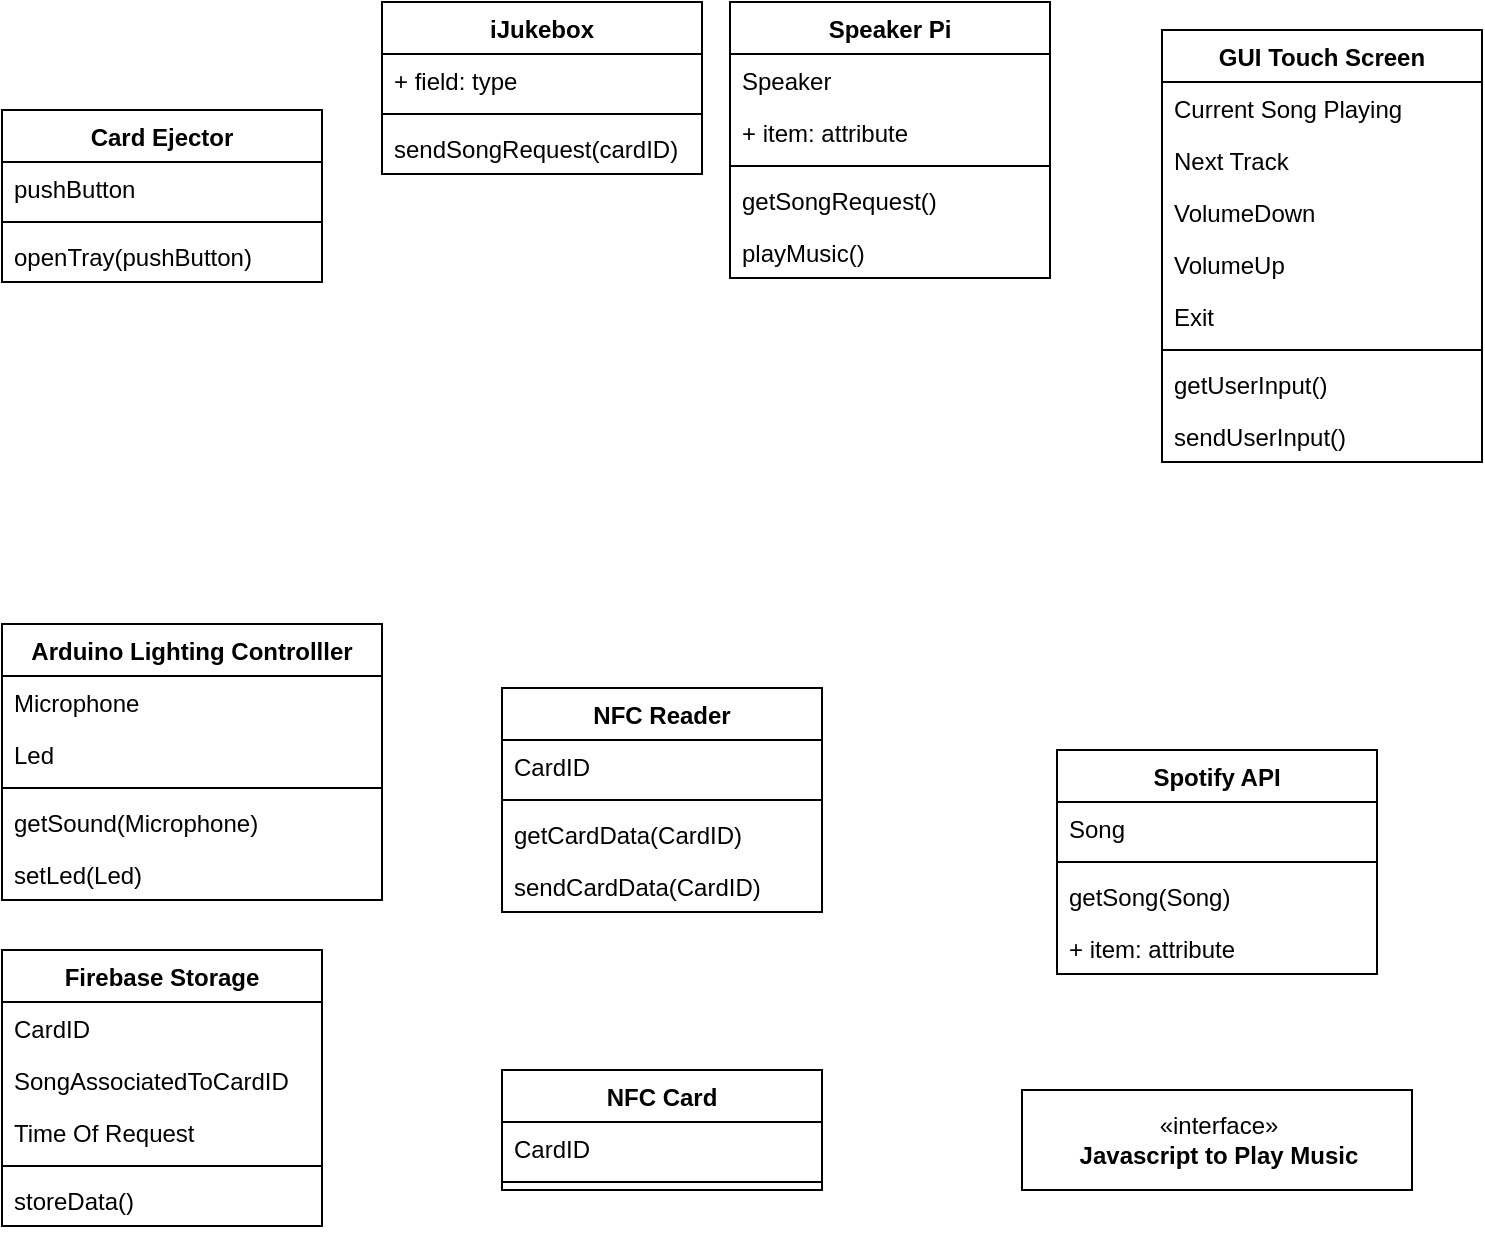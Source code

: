 <mxfile version="16.5.3" type="github">
  <diagram id="C5RBs43oDa-KdzZeNtuy" name="Page-1">
    <mxGraphModel dx="1020" dy="752" grid="1" gridSize="10" guides="1" tooltips="1" connect="1" arrows="1" fold="1" page="1" pageScale="1" pageWidth="827" pageHeight="1169" math="0" shadow="0">
      <root>
        <mxCell id="WIyWlLk6GJQsqaUBKTNV-0" />
        <mxCell id="WIyWlLk6GJQsqaUBKTNV-1" parent="WIyWlLk6GJQsqaUBKTNV-0" />
        <mxCell id="ghwq6gVGDbaOMy1OxIAP-0" value="iJukebox" style="swimlane;fontStyle=1;align=center;verticalAlign=top;childLayout=stackLayout;horizontal=1;startSize=26;horizontalStack=0;resizeParent=1;resizeParentMax=0;resizeLast=0;collapsible=1;marginBottom=0;" vertex="1" parent="WIyWlLk6GJQsqaUBKTNV-1">
          <mxGeometry x="240" y="186" width="160" height="86" as="geometry" />
        </mxCell>
        <mxCell id="ghwq6gVGDbaOMy1OxIAP-1" value="+ field: type" style="text;strokeColor=none;fillColor=none;align=left;verticalAlign=top;spacingLeft=4;spacingRight=4;overflow=hidden;rotatable=0;points=[[0,0.5],[1,0.5]];portConstraint=eastwest;" vertex="1" parent="ghwq6gVGDbaOMy1OxIAP-0">
          <mxGeometry y="26" width="160" height="26" as="geometry" />
        </mxCell>
        <mxCell id="ghwq6gVGDbaOMy1OxIAP-2" value="" style="line;strokeWidth=1;fillColor=none;align=left;verticalAlign=middle;spacingTop=-1;spacingLeft=3;spacingRight=3;rotatable=0;labelPosition=right;points=[];portConstraint=eastwest;" vertex="1" parent="ghwq6gVGDbaOMy1OxIAP-0">
          <mxGeometry y="52" width="160" height="8" as="geometry" />
        </mxCell>
        <mxCell id="ghwq6gVGDbaOMy1OxIAP-3" value="sendSongRequest(cardID)" style="text;strokeColor=none;fillColor=none;align=left;verticalAlign=top;spacingLeft=4;spacingRight=4;overflow=hidden;rotatable=0;points=[[0,0.5],[1,0.5]];portConstraint=eastwest;" vertex="1" parent="ghwq6gVGDbaOMy1OxIAP-0">
          <mxGeometry y="60" width="160" height="26" as="geometry" />
        </mxCell>
        <mxCell id="ghwq6gVGDbaOMy1OxIAP-8" value="Speaker Pi" style="swimlane;fontStyle=1;align=center;verticalAlign=top;childLayout=stackLayout;horizontal=1;startSize=26;horizontalStack=0;resizeParent=1;resizeParentMax=0;resizeLast=0;collapsible=1;marginBottom=0;" vertex="1" parent="WIyWlLk6GJQsqaUBKTNV-1">
          <mxGeometry x="414" y="186" width="160" height="138" as="geometry" />
        </mxCell>
        <mxCell id="ghwq6gVGDbaOMy1OxIAP-9" value="Speaker" style="text;strokeColor=none;fillColor=none;align=left;verticalAlign=top;spacingLeft=4;spacingRight=4;overflow=hidden;rotatable=0;points=[[0,0.5],[1,0.5]];portConstraint=eastwest;" vertex="1" parent="ghwq6gVGDbaOMy1OxIAP-8">
          <mxGeometry y="26" width="160" height="26" as="geometry" />
        </mxCell>
        <mxCell id="ghwq6gVGDbaOMy1OxIAP-49" value="+ item: attribute" style="text;strokeColor=none;fillColor=none;align=left;verticalAlign=top;spacingLeft=4;spacingRight=4;overflow=hidden;rotatable=0;points=[[0,0.5],[1,0.5]];portConstraint=eastwest;" vertex="1" parent="ghwq6gVGDbaOMy1OxIAP-8">
          <mxGeometry y="52" width="160" height="26" as="geometry" />
        </mxCell>
        <mxCell id="ghwq6gVGDbaOMy1OxIAP-10" value="" style="line;strokeWidth=1;fillColor=none;align=left;verticalAlign=middle;spacingTop=-1;spacingLeft=3;spacingRight=3;rotatable=0;labelPosition=right;points=[];portConstraint=eastwest;" vertex="1" parent="ghwq6gVGDbaOMy1OxIAP-8">
          <mxGeometry y="78" width="160" height="8" as="geometry" />
        </mxCell>
        <mxCell id="ghwq6gVGDbaOMy1OxIAP-50" value="getSongRequest()" style="text;strokeColor=none;fillColor=none;align=left;verticalAlign=top;spacingLeft=4;spacingRight=4;overflow=hidden;rotatable=0;points=[[0,0.5],[1,0.5]];portConstraint=eastwest;" vertex="1" parent="ghwq6gVGDbaOMy1OxIAP-8">
          <mxGeometry y="86" width="160" height="26" as="geometry" />
        </mxCell>
        <mxCell id="ghwq6gVGDbaOMy1OxIAP-11" value="playMusic()" style="text;strokeColor=none;fillColor=none;align=left;verticalAlign=top;spacingLeft=4;spacingRight=4;overflow=hidden;rotatable=0;points=[[0,0.5],[1,0.5]];portConstraint=eastwest;" vertex="1" parent="ghwq6gVGDbaOMy1OxIAP-8">
          <mxGeometry y="112" width="160" height="26" as="geometry" />
        </mxCell>
        <mxCell id="ghwq6gVGDbaOMy1OxIAP-12" value="Arduino Lighting Controlller" style="swimlane;fontStyle=1;align=center;verticalAlign=top;childLayout=stackLayout;horizontal=1;startSize=26;horizontalStack=0;resizeParent=1;resizeParentMax=0;resizeLast=0;collapsible=1;marginBottom=0;" vertex="1" parent="WIyWlLk6GJQsqaUBKTNV-1">
          <mxGeometry x="50" y="497" width="190" height="138" as="geometry" />
        </mxCell>
        <mxCell id="ghwq6gVGDbaOMy1OxIAP-13" value="Microphone" style="text;strokeColor=none;fillColor=none;align=left;verticalAlign=top;spacingLeft=4;spacingRight=4;overflow=hidden;rotatable=0;points=[[0,0.5],[1,0.5]];portConstraint=eastwest;" vertex="1" parent="ghwq6gVGDbaOMy1OxIAP-12">
          <mxGeometry y="26" width="190" height="26" as="geometry" />
        </mxCell>
        <mxCell id="ghwq6gVGDbaOMy1OxIAP-34" value="Led" style="text;strokeColor=none;fillColor=none;align=left;verticalAlign=top;spacingLeft=4;spacingRight=4;overflow=hidden;rotatable=0;points=[[0,0.5],[1,0.5]];portConstraint=eastwest;" vertex="1" parent="ghwq6gVGDbaOMy1OxIAP-12">
          <mxGeometry y="52" width="190" height="26" as="geometry" />
        </mxCell>
        <mxCell id="ghwq6gVGDbaOMy1OxIAP-14" value="" style="line;strokeWidth=1;fillColor=none;align=left;verticalAlign=middle;spacingTop=-1;spacingLeft=3;spacingRight=3;rotatable=0;labelPosition=right;points=[];portConstraint=eastwest;" vertex="1" parent="ghwq6gVGDbaOMy1OxIAP-12">
          <mxGeometry y="78" width="190" height="8" as="geometry" />
        </mxCell>
        <mxCell id="ghwq6gVGDbaOMy1OxIAP-15" value="getSound(Microphone)" style="text;strokeColor=none;fillColor=none;align=left;verticalAlign=top;spacingLeft=4;spacingRight=4;overflow=hidden;rotatable=0;points=[[0,0.5],[1,0.5]];portConstraint=eastwest;" vertex="1" parent="ghwq6gVGDbaOMy1OxIAP-12">
          <mxGeometry y="86" width="190" height="26" as="geometry" />
        </mxCell>
        <mxCell id="ghwq6gVGDbaOMy1OxIAP-36" value="setLed(Led)" style="text;strokeColor=none;fillColor=none;align=left;verticalAlign=top;spacingLeft=4;spacingRight=4;overflow=hidden;rotatable=0;points=[[0,0.5],[1,0.5]];portConstraint=eastwest;" vertex="1" parent="ghwq6gVGDbaOMy1OxIAP-12">
          <mxGeometry y="112" width="190" height="26" as="geometry" />
        </mxCell>
        <mxCell id="ghwq6gVGDbaOMy1OxIAP-16" value="Card Ejector" style="swimlane;fontStyle=1;align=center;verticalAlign=top;childLayout=stackLayout;horizontal=1;startSize=26;horizontalStack=0;resizeParent=1;resizeParentMax=0;resizeLast=0;collapsible=1;marginBottom=0;" vertex="1" parent="WIyWlLk6GJQsqaUBKTNV-1">
          <mxGeometry x="50" y="240" width="160" height="86" as="geometry" />
        </mxCell>
        <mxCell id="ghwq6gVGDbaOMy1OxIAP-17" value="pushButton" style="text;strokeColor=none;fillColor=none;align=left;verticalAlign=top;spacingLeft=4;spacingRight=4;overflow=hidden;rotatable=0;points=[[0,0.5],[1,0.5]];portConstraint=eastwest;" vertex="1" parent="ghwq6gVGDbaOMy1OxIAP-16">
          <mxGeometry y="26" width="160" height="26" as="geometry" />
        </mxCell>
        <mxCell id="ghwq6gVGDbaOMy1OxIAP-18" value="" style="line;strokeWidth=1;fillColor=none;align=left;verticalAlign=middle;spacingTop=-1;spacingLeft=3;spacingRight=3;rotatable=0;labelPosition=right;points=[];portConstraint=eastwest;" vertex="1" parent="ghwq6gVGDbaOMy1OxIAP-16">
          <mxGeometry y="52" width="160" height="8" as="geometry" />
        </mxCell>
        <mxCell id="ghwq6gVGDbaOMy1OxIAP-19" value="openTray(pushButton)" style="text;strokeColor=none;fillColor=none;align=left;verticalAlign=top;spacingLeft=4;spacingRight=4;overflow=hidden;rotatable=0;points=[[0,0.5],[1,0.5]];portConstraint=eastwest;" vertex="1" parent="ghwq6gVGDbaOMy1OxIAP-16">
          <mxGeometry y="60" width="160" height="26" as="geometry" />
        </mxCell>
        <mxCell id="ghwq6gVGDbaOMy1OxIAP-20" value="NFC Reader" style="swimlane;fontStyle=1;align=center;verticalAlign=top;childLayout=stackLayout;horizontal=1;startSize=26;horizontalStack=0;resizeParent=1;resizeParentMax=0;resizeLast=0;collapsible=1;marginBottom=0;" vertex="1" parent="WIyWlLk6GJQsqaUBKTNV-1">
          <mxGeometry x="300" y="529" width="160" height="112" as="geometry" />
        </mxCell>
        <mxCell id="ghwq6gVGDbaOMy1OxIAP-37" value="CardID" style="text;strokeColor=none;fillColor=none;align=left;verticalAlign=top;spacingLeft=4;spacingRight=4;overflow=hidden;rotatable=0;points=[[0,0.5],[1,0.5]];portConstraint=eastwest;" vertex="1" parent="ghwq6gVGDbaOMy1OxIAP-20">
          <mxGeometry y="26" width="160" height="26" as="geometry" />
        </mxCell>
        <mxCell id="ghwq6gVGDbaOMy1OxIAP-22" value="" style="line;strokeWidth=1;fillColor=none;align=left;verticalAlign=middle;spacingTop=-1;spacingLeft=3;spacingRight=3;rotatable=0;labelPosition=right;points=[];portConstraint=eastwest;" vertex="1" parent="ghwq6gVGDbaOMy1OxIAP-20">
          <mxGeometry y="52" width="160" height="8" as="geometry" />
        </mxCell>
        <mxCell id="ghwq6gVGDbaOMy1OxIAP-23" value="getCardData(CardID)" style="text;strokeColor=none;fillColor=none;align=left;verticalAlign=top;spacingLeft=4;spacingRight=4;overflow=hidden;rotatable=0;points=[[0,0.5],[1,0.5]];portConstraint=eastwest;" vertex="1" parent="ghwq6gVGDbaOMy1OxIAP-20">
          <mxGeometry y="60" width="160" height="26" as="geometry" />
        </mxCell>
        <mxCell id="ghwq6gVGDbaOMy1OxIAP-35" value="sendCardData(CardID)" style="text;strokeColor=none;fillColor=none;align=left;verticalAlign=top;spacingLeft=4;spacingRight=4;overflow=hidden;rotatable=0;points=[[0,0.5],[1,0.5]];portConstraint=eastwest;" vertex="1" parent="ghwq6gVGDbaOMy1OxIAP-20">
          <mxGeometry y="86" width="160" height="26" as="geometry" />
        </mxCell>
        <mxCell id="ghwq6gVGDbaOMy1OxIAP-24" value="Spotify API" style="swimlane;fontStyle=1;align=center;verticalAlign=top;childLayout=stackLayout;horizontal=1;startSize=26;horizontalStack=0;resizeParent=1;resizeParentMax=0;resizeLast=0;collapsible=1;marginBottom=0;" vertex="1" parent="WIyWlLk6GJQsqaUBKTNV-1">
          <mxGeometry x="577.5" y="560" width="160" height="112" as="geometry" />
        </mxCell>
        <mxCell id="ghwq6gVGDbaOMy1OxIAP-25" value="Song" style="text;strokeColor=none;fillColor=none;align=left;verticalAlign=top;spacingLeft=4;spacingRight=4;overflow=hidden;rotatable=0;points=[[0,0.5],[1,0.5]];portConstraint=eastwest;" vertex="1" parent="ghwq6gVGDbaOMy1OxIAP-24">
          <mxGeometry y="26" width="160" height="26" as="geometry" />
        </mxCell>
        <mxCell id="ghwq6gVGDbaOMy1OxIAP-26" value="" style="line;strokeWidth=1;fillColor=none;align=left;verticalAlign=middle;spacingTop=-1;spacingLeft=3;spacingRight=3;rotatable=0;labelPosition=right;points=[];portConstraint=eastwest;" vertex="1" parent="ghwq6gVGDbaOMy1OxIAP-24">
          <mxGeometry y="52" width="160" height="8" as="geometry" />
        </mxCell>
        <mxCell id="ghwq6gVGDbaOMy1OxIAP-27" value="getSong(Song)" style="text;strokeColor=none;fillColor=none;align=left;verticalAlign=top;spacingLeft=4;spacingRight=4;overflow=hidden;rotatable=0;points=[[0,0.5],[1,0.5]];portConstraint=eastwest;" vertex="1" parent="ghwq6gVGDbaOMy1OxIAP-24">
          <mxGeometry y="60" width="160" height="26" as="geometry" />
        </mxCell>
        <mxCell id="ghwq6gVGDbaOMy1OxIAP-51" value="+ item: attribute" style="text;strokeColor=none;fillColor=none;align=left;verticalAlign=top;spacingLeft=4;spacingRight=4;overflow=hidden;rotatable=0;points=[[0,0.5],[1,0.5]];portConstraint=eastwest;" vertex="1" parent="ghwq6gVGDbaOMy1OxIAP-24">
          <mxGeometry y="86" width="160" height="26" as="geometry" />
        </mxCell>
        <mxCell id="ghwq6gVGDbaOMy1OxIAP-28" value="Firebase Storage" style="swimlane;fontStyle=1;align=center;verticalAlign=top;childLayout=stackLayout;horizontal=1;startSize=26;horizontalStack=0;resizeParent=1;resizeParentMax=0;resizeLast=0;collapsible=1;marginBottom=0;" vertex="1" parent="WIyWlLk6GJQsqaUBKTNV-1">
          <mxGeometry x="50" y="660" width="160" height="138" as="geometry" />
        </mxCell>
        <mxCell id="ghwq6gVGDbaOMy1OxIAP-29" value="CardID" style="text;strokeColor=none;fillColor=none;align=left;verticalAlign=top;spacingLeft=4;spacingRight=4;overflow=hidden;rotatable=0;points=[[0,0.5],[1,0.5]];portConstraint=eastwest;" vertex="1" parent="ghwq6gVGDbaOMy1OxIAP-28">
          <mxGeometry y="26" width="160" height="26" as="geometry" />
        </mxCell>
        <mxCell id="ghwq6gVGDbaOMy1OxIAP-48" value="SongAssociatedToCardID" style="text;strokeColor=none;fillColor=none;align=left;verticalAlign=top;spacingLeft=4;spacingRight=4;overflow=hidden;rotatable=0;points=[[0,0.5],[1,0.5]];portConstraint=eastwest;" vertex="1" parent="ghwq6gVGDbaOMy1OxIAP-28">
          <mxGeometry y="52" width="160" height="26" as="geometry" />
        </mxCell>
        <mxCell id="ghwq6gVGDbaOMy1OxIAP-42" value="Time Of Request" style="text;strokeColor=none;fillColor=none;align=left;verticalAlign=top;spacingLeft=4;spacingRight=4;overflow=hidden;rotatable=0;points=[[0,0.5],[1,0.5]];portConstraint=eastwest;" vertex="1" parent="ghwq6gVGDbaOMy1OxIAP-28">
          <mxGeometry y="78" width="160" height="26" as="geometry" />
        </mxCell>
        <mxCell id="ghwq6gVGDbaOMy1OxIAP-30" value="" style="line;strokeWidth=1;fillColor=none;align=left;verticalAlign=middle;spacingTop=-1;spacingLeft=3;spacingRight=3;rotatable=0;labelPosition=right;points=[];portConstraint=eastwest;" vertex="1" parent="ghwq6gVGDbaOMy1OxIAP-28">
          <mxGeometry y="104" width="160" height="8" as="geometry" />
        </mxCell>
        <mxCell id="ghwq6gVGDbaOMy1OxIAP-43" value="storeData()" style="text;strokeColor=none;fillColor=none;align=left;verticalAlign=top;spacingLeft=4;spacingRight=4;overflow=hidden;rotatable=0;points=[[0,0.5],[1,0.5]];portConstraint=eastwest;" vertex="1" parent="ghwq6gVGDbaOMy1OxIAP-28">
          <mxGeometry y="112" width="160" height="26" as="geometry" />
        </mxCell>
        <mxCell id="ghwq6gVGDbaOMy1OxIAP-32" value="«interface»&lt;br&gt;&lt;b&gt;Javascript to Play Music&lt;/b&gt;" style="html=1;" vertex="1" parent="WIyWlLk6GJQsqaUBKTNV-1">
          <mxGeometry x="560" y="730" width="195" height="50" as="geometry" />
        </mxCell>
        <mxCell id="ghwq6gVGDbaOMy1OxIAP-38" value="GUI Touch Screen" style="swimlane;fontStyle=1;align=center;verticalAlign=top;childLayout=stackLayout;horizontal=1;startSize=26;horizontalStack=0;resizeParent=1;resizeParentMax=0;resizeLast=0;collapsible=1;marginBottom=0;" vertex="1" parent="WIyWlLk6GJQsqaUBKTNV-1">
          <mxGeometry x="630" y="200" width="160" height="216" as="geometry" />
        </mxCell>
        <mxCell id="ghwq6gVGDbaOMy1OxIAP-39" value="Current Song Playing" style="text;strokeColor=none;fillColor=none;align=left;verticalAlign=top;spacingLeft=4;spacingRight=4;overflow=hidden;rotatable=0;points=[[0,0.5],[1,0.5]];portConstraint=eastwest;" vertex="1" parent="ghwq6gVGDbaOMy1OxIAP-38">
          <mxGeometry y="26" width="160" height="26" as="geometry" />
        </mxCell>
        <mxCell id="ghwq6gVGDbaOMy1OxIAP-46" value="Next Track" style="text;strokeColor=none;fillColor=none;align=left;verticalAlign=top;spacingLeft=4;spacingRight=4;overflow=hidden;rotatable=0;points=[[0,0.5],[1,0.5]];portConstraint=eastwest;" vertex="1" parent="ghwq6gVGDbaOMy1OxIAP-38">
          <mxGeometry y="52" width="160" height="26" as="geometry" />
        </mxCell>
        <mxCell id="ghwq6gVGDbaOMy1OxIAP-44" value="VolumeDown" style="text;strokeColor=none;fillColor=none;align=left;verticalAlign=top;spacingLeft=4;spacingRight=4;overflow=hidden;rotatable=0;points=[[0,0.5],[1,0.5]];portConstraint=eastwest;" vertex="1" parent="ghwq6gVGDbaOMy1OxIAP-38">
          <mxGeometry y="78" width="160" height="26" as="geometry" />
        </mxCell>
        <mxCell id="ghwq6gVGDbaOMy1OxIAP-45" value="VolumeUp" style="text;strokeColor=none;fillColor=none;align=left;verticalAlign=top;spacingLeft=4;spacingRight=4;overflow=hidden;rotatable=0;points=[[0,0.5],[1,0.5]];portConstraint=eastwest;" vertex="1" parent="ghwq6gVGDbaOMy1OxIAP-38">
          <mxGeometry y="104" width="160" height="26" as="geometry" />
        </mxCell>
        <mxCell id="ghwq6gVGDbaOMy1OxIAP-57" value="Exit" style="text;strokeColor=none;fillColor=none;align=left;verticalAlign=top;spacingLeft=4;spacingRight=4;overflow=hidden;rotatable=0;points=[[0,0.5],[1,0.5]];portConstraint=eastwest;" vertex="1" parent="ghwq6gVGDbaOMy1OxIAP-38">
          <mxGeometry y="130" width="160" height="26" as="geometry" />
        </mxCell>
        <mxCell id="ghwq6gVGDbaOMy1OxIAP-40" value="" style="line;strokeWidth=1;fillColor=none;align=left;verticalAlign=middle;spacingTop=-1;spacingLeft=3;spacingRight=3;rotatable=0;labelPosition=right;points=[];portConstraint=eastwest;" vertex="1" parent="ghwq6gVGDbaOMy1OxIAP-38">
          <mxGeometry y="156" width="160" height="8" as="geometry" />
        </mxCell>
        <mxCell id="ghwq6gVGDbaOMy1OxIAP-41" value="getUserInput()" style="text;strokeColor=none;fillColor=none;align=left;verticalAlign=top;spacingLeft=4;spacingRight=4;overflow=hidden;rotatable=0;points=[[0,0.5],[1,0.5]];portConstraint=eastwest;" vertex="1" parent="ghwq6gVGDbaOMy1OxIAP-38">
          <mxGeometry y="164" width="160" height="26" as="geometry" />
        </mxCell>
        <mxCell id="ghwq6gVGDbaOMy1OxIAP-47" value="sendUserInput()" style="text;strokeColor=none;fillColor=none;align=left;verticalAlign=top;spacingLeft=4;spacingRight=4;overflow=hidden;rotatable=0;points=[[0,0.5],[1,0.5]];portConstraint=eastwest;" vertex="1" parent="ghwq6gVGDbaOMy1OxIAP-38">
          <mxGeometry y="190" width="160" height="26" as="geometry" />
        </mxCell>
        <mxCell id="ghwq6gVGDbaOMy1OxIAP-53" value="NFC Card" style="swimlane;fontStyle=1;align=center;verticalAlign=top;childLayout=stackLayout;horizontal=1;startSize=26;horizontalStack=0;resizeParent=1;resizeParentMax=0;resizeLast=0;collapsible=1;marginBottom=0;" vertex="1" parent="WIyWlLk6GJQsqaUBKTNV-1">
          <mxGeometry x="300" y="720" width="160" height="60" as="geometry" />
        </mxCell>
        <mxCell id="ghwq6gVGDbaOMy1OxIAP-54" value="CardID" style="text;strokeColor=none;fillColor=none;align=left;verticalAlign=top;spacingLeft=4;spacingRight=4;overflow=hidden;rotatable=0;points=[[0,0.5],[1,0.5]];portConstraint=eastwest;" vertex="1" parent="ghwq6gVGDbaOMy1OxIAP-53">
          <mxGeometry y="26" width="160" height="26" as="geometry" />
        </mxCell>
        <mxCell id="ghwq6gVGDbaOMy1OxIAP-55" value="" style="line;strokeWidth=1;fillColor=none;align=left;verticalAlign=middle;spacingTop=-1;spacingLeft=3;spacingRight=3;rotatable=0;labelPosition=right;points=[];portConstraint=eastwest;" vertex="1" parent="ghwq6gVGDbaOMy1OxIAP-53">
          <mxGeometry y="52" width="160" height="8" as="geometry" />
        </mxCell>
      </root>
    </mxGraphModel>
  </diagram>
</mxfile>
